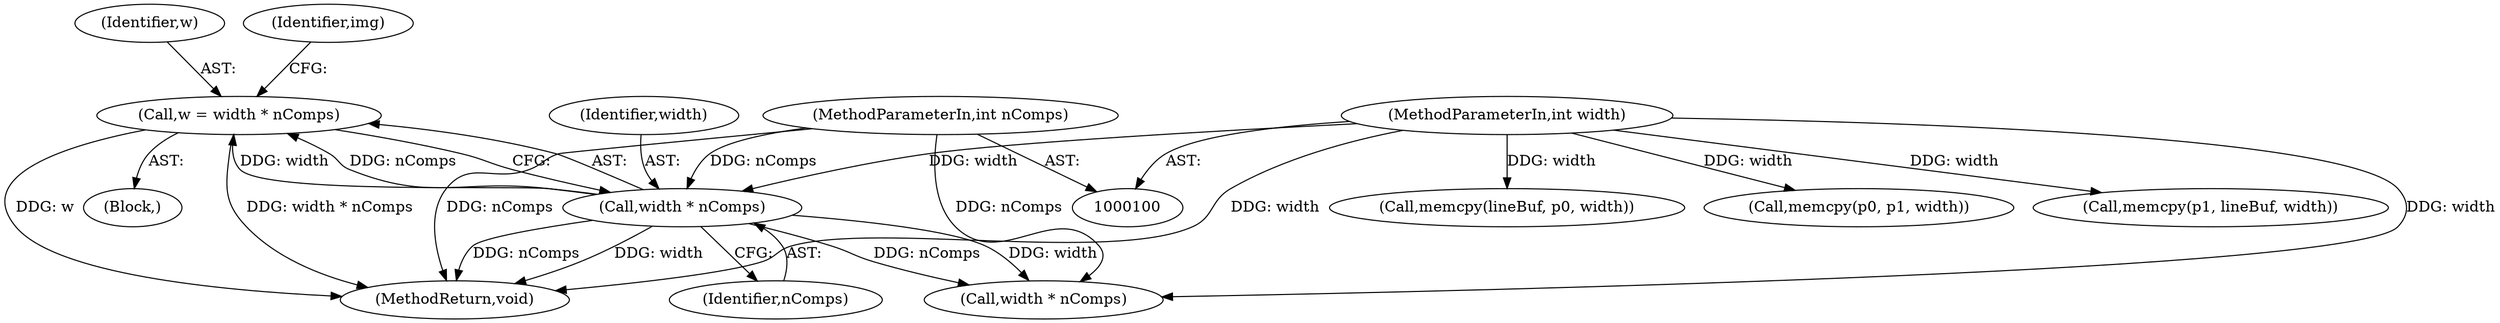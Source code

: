 digraph "0_poppler_bbc2d8918fe234b7ef2c480eb148943922cc0959_0@integer" {
"1000110" [label="(Call,w = width * nComps)"];
"1000112" [label="(Call,width * nComps)"];
"1000102" [label="(MethodParameterIn,int width)"];
"1000104" [label="(MethodParameterIn,int nComps)"];
"1000153" [label="(Call,memcpy(p1, lineBuf, width))"];
"1000157" [label="(MethodReturn,void)"];
"1000104" [label="(MethodParameterIn,int nComps)"];
"1000111" [label="(Identifier,w)"];
"1000114" [label="(Identifier,nComps)"];
"1000145" [label="(Call,memcpy(lineBuf, p0, width))"];
"1000112" [label="(Call,width * nComps)"];
"1000110" [label="(Call,w = width * nComps)"];
"1000105" [label="(Block,)"];
"1000113" [label="(Identifier,width)"];
"1000102" [label="(MethodParameterIn,int width)"];
"1000123" [label="(Identifier,img)"];
"1000149" [label="(Call,memcpy(p0, p1, width))"];
"1000135" [label="(Call,width * nComps)"];
"1000110" -> "1000105"  [label="AST: "];
"1000110" -> "1000112"  [label="CFG: "];
"1000111" -> "1000110"  [label="AST: "];
"1000112" -> "1000110"  [label="AST: "];
"1000123" -> "1000110"  [label="CFG: "];
"1000110" -> "1000157"  [label="DDG: w"];
"1000110" -> "1000157"  [label="DDG: width * nComps"];
"1000112" -> "1000110"  [label="DDG: width"];
"1000112" -> "1000110"  [label="DDG: nComps"];
"1000112" -> "1000114"  [label="CFG: "];
"1000113" -> "1000112"  [label="AST: "];
"1000114" -> "1000112"  [label="AST: "];
"1000112" -> "1000157"  [label="DDG: nComps"];
"1000112" -> "1000157"  [label="DDG: width"];
"1000102" -> "1000112"  [label="DDG: width"];
"1000104" -> "1000112"  [label="DDG: nComps"];
"1000112" -> "1000135"  [label="DDG: width"];
"1000112" -> "1000135"  [label="DDG: nComps"];
"1000102" -> "1000100"  [label="AST: "];
"1000102" -> "1000157"  [label="DDG: width"];
"1000102" -> "1000135"  [label="DDG: width"];
"1000102" -> "1000145"  [label="DDG: width"];
"1000102" -> "1000149"  [label="DDG: width"];
"1000102" -> "1000153"  [label="DDG: width"];
"1000104" -> "1000100"  [label="AST: "];
"1000104" -> "1000157"  [label="DDG: nComps"];
"1000104" -> "1000135"  [label="DDG: nComps"];
}
